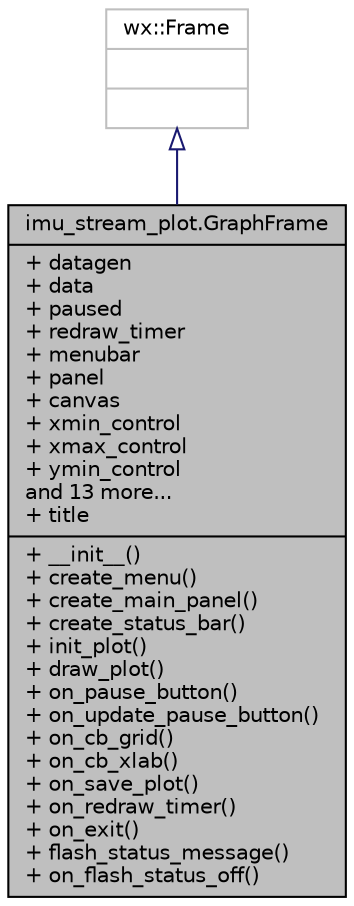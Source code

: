 digraph "imu_stream_plot.GraphFrame"
{
 // INTERACTIVE_SVG=YES
  edge [fontname="Helvetica",fontsize="10",labelfontname="Helvetica",labelfontsize="10"];
  node [fontname="Helvetica",fontsize="10",shape=record];
  Node0 [label="{imu_stream_plot.GraphFrame\n|+ datagen\l+ data\l+ paused\l+ redraw_timer\l+ menubar\l+ panel\l+ canvas\l+ xmin_control\l+ xmax_control\l+ ymin_control\land 13 more...\l+ title\l|+ __init__()\l+ create_menu()\l+ create_main_panel()\l+ create_status_bar()\l+ init_plot()\l+ draw_plot()\l+ on_pause_button()\l+ on_update_pause_button()\l+ on_cb_grid()\l+ on_cb_xlab()\l+ on_save_plot()\l+ on_redraw_timer()\l+ on_exit()\l+ flash_status_message()\l+ on_flash_status_off()\l}",height=0.2,width=0.4,color="black", fillcolor="grey75", style="filled", fontcolor="black"];
  Node1 -> Node0 [dir="back",color="midnightblue",fontsize="10",style="solid",arrowtail="onormal",fontname="Helvetica"];
  Node1 [label="{wx::Frame\n||}",height=0.2,width=0.4,color="grey75", fillcolor="white", style="filled"];
}
